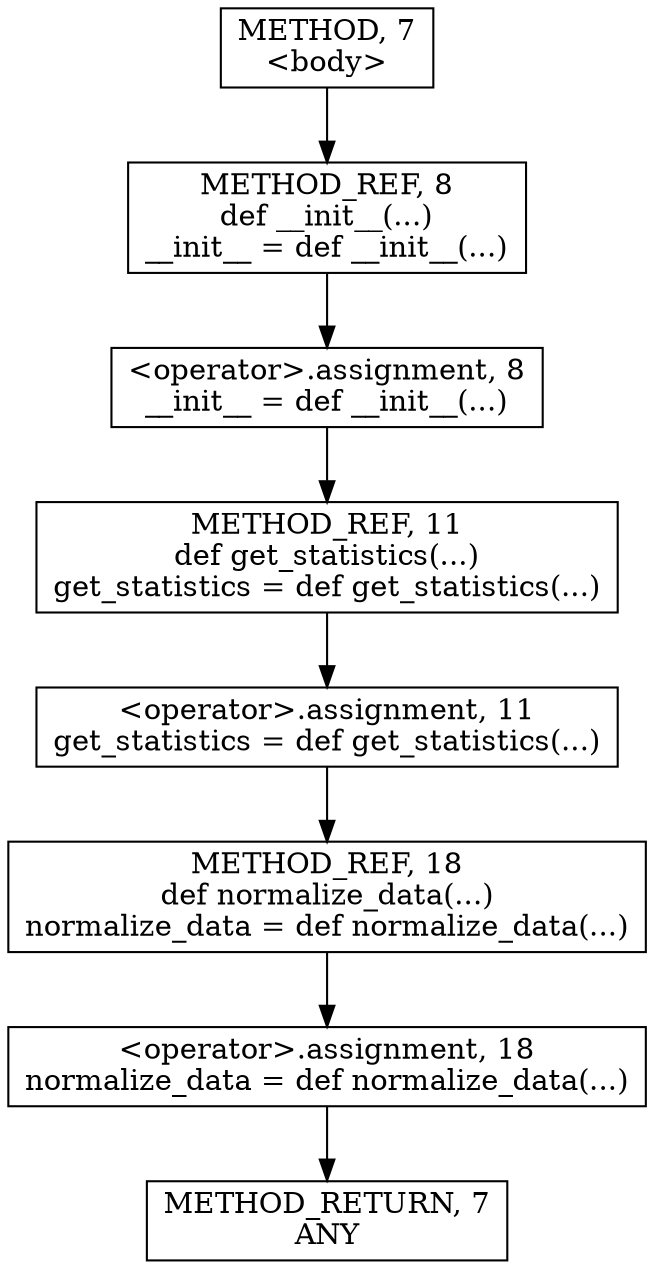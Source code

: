 digraph "&lt;body&gt;" {  
node [shape="rect"];  
"30064771136" [label = <&lt;operator&gt;.assignment, 8<BR/>__init__ = def __init__(...)> ]
"30064771147" [label = <&lt;operator&gt;.assignment, 11<BR/>get_statistics = def get_statistics(...)> ]
"30064771170" [label = <&lt;operator&gt;.assignment, 18<BR/>normalize_data = def normalize_data(...)> ]
"124554051589" [label = <METHOD_REF, 8<BR/>def __init__(...)<BR/>__init__ = def __init__(...)> ]
"124554051590" [label = <METHOD_REF, 11<BR/>def get_statistics(...)<BR/>get_statistics = def get_statistics(...)> ]
"124554051591" [label = <METHOD_REF, 18<BR/>def normalize_data(...)<BR/>normalize_data = def normalize_data(...)> ]
"111669149704" [label = <METHOD, 7<BR/>&lt;body&gt;> ]
"128849018888" [label = <METHOD_RETURN, 7<BR/>ANY> ]
  "30064771136" -> "124554051590" 
  "30064771147" -> "124554051591" 
  "30064771170" -> "128849018888" 
  "124554051589" -> "30064771136" 
  "124554051590" -> "30064771147" 
  "124554051591" -> "30064771170" 
  "111669149704" -> "124554051589" 
}
